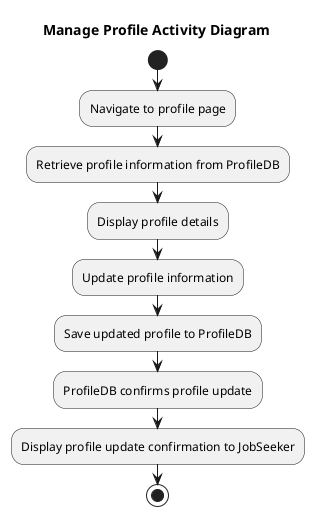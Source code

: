 @startuml Manage Profile Activity Diagram
title Manage Profile Activity Diagram

start

:Navigate to profile page;
:Retrieve profile information from ProfileDB;
:Display profile details;

:Update profile information;

:Save updated profile to ProfileDB;
:ProfileDB confirms profile update;

:Display profile update confirmation to JobSeeker;

stop

@enduml